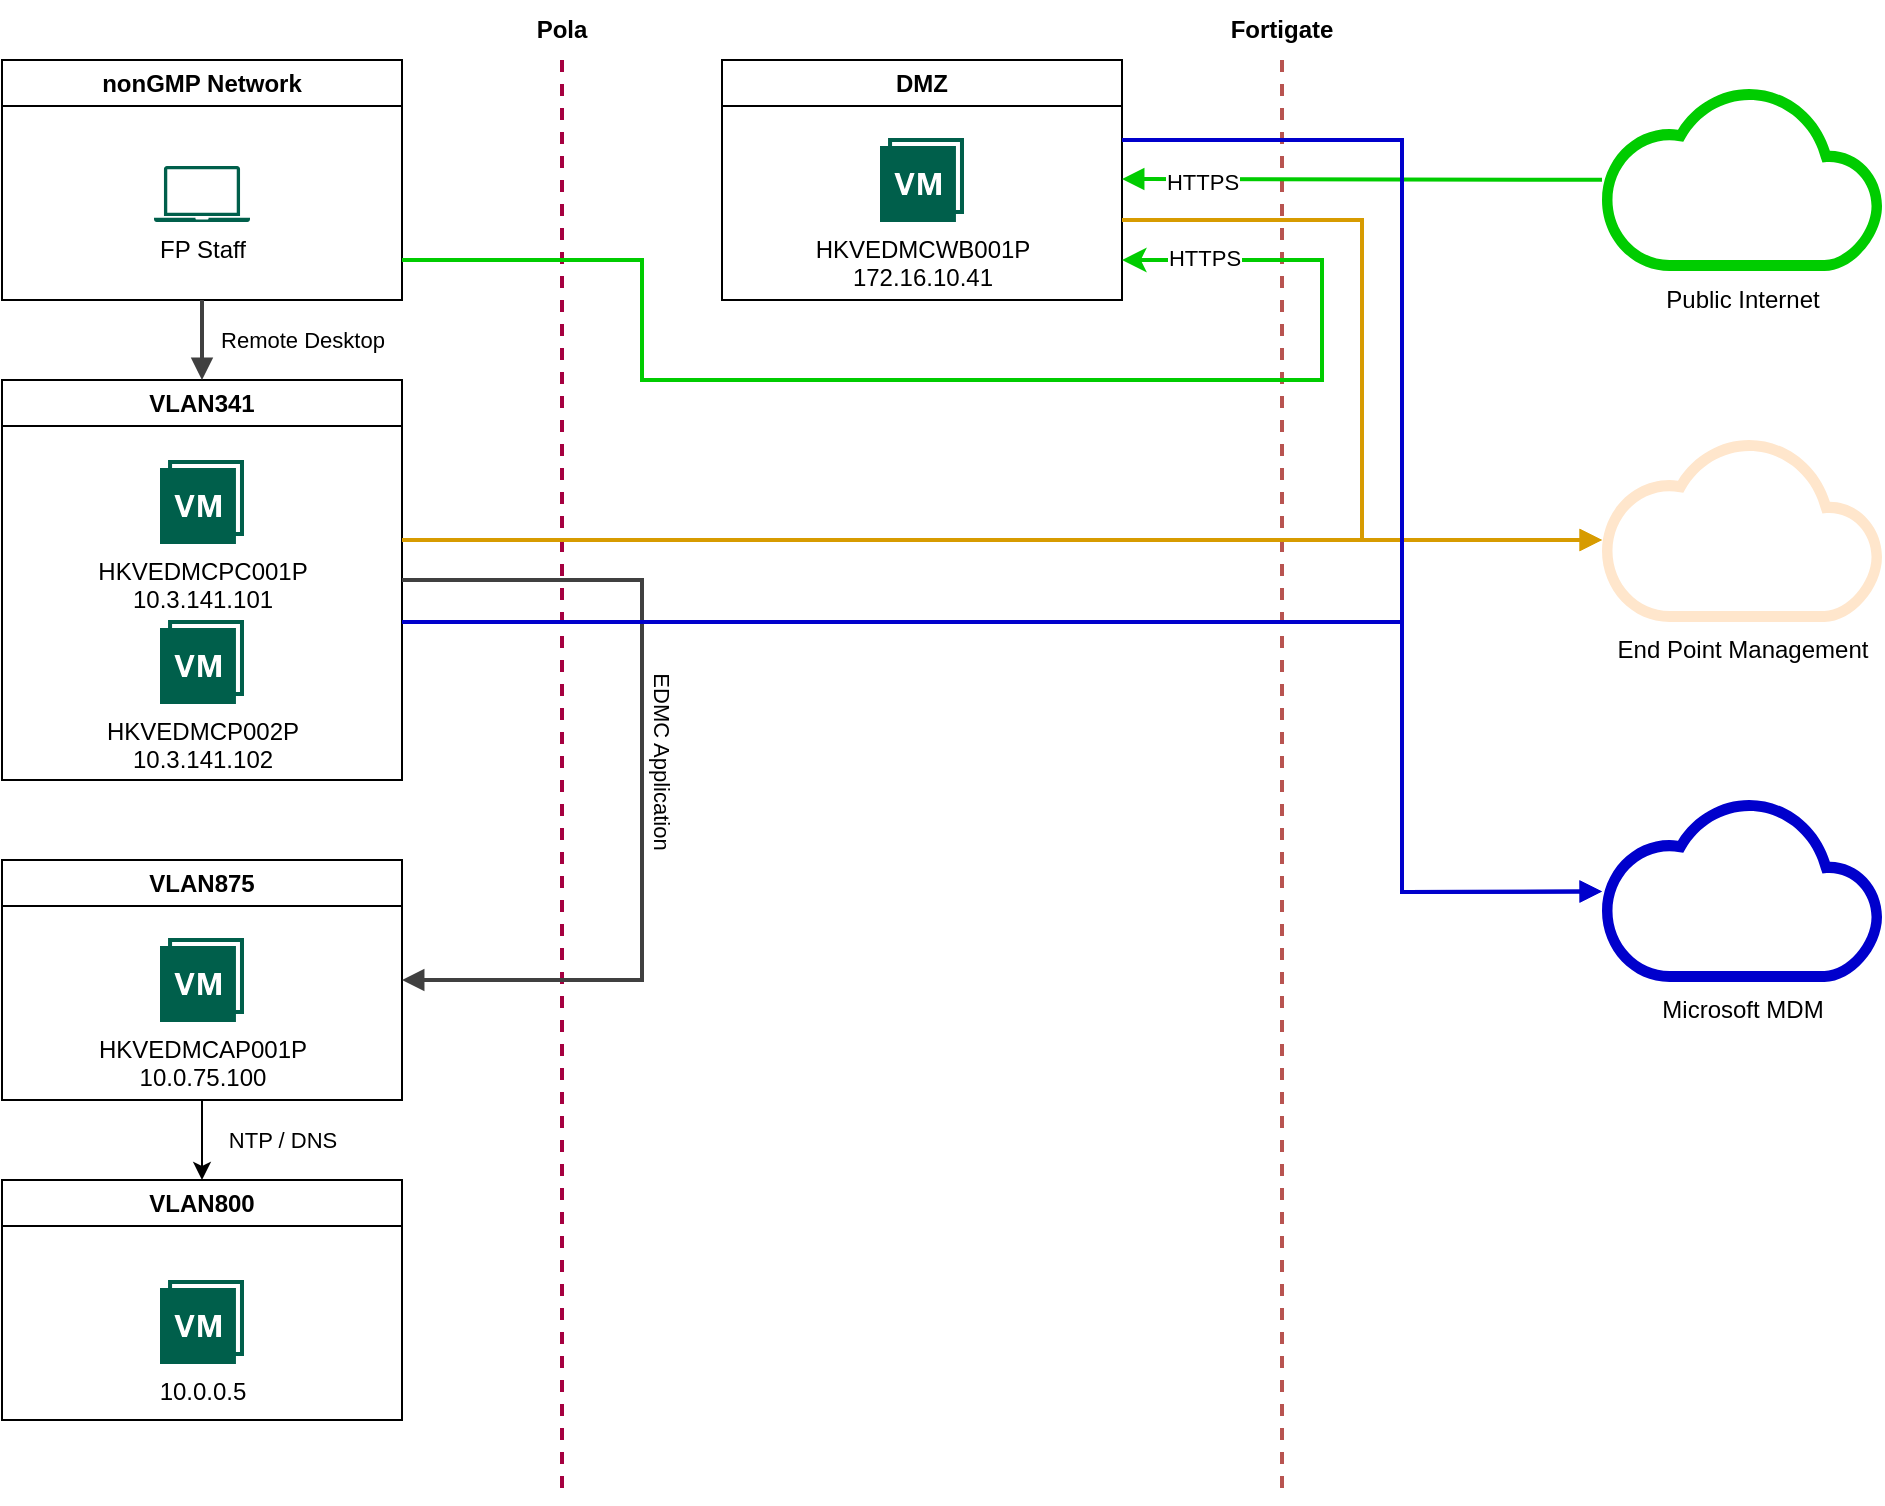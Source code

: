 <mxfile version="28.0.7">
  <diagram name="Page-1" id="hHWHnsxokW3kDAro0Tdl">
    <mxGraphModel dx="1251" dy="660" grid="1" gridSize="10" guides="1" tooltips="1" connect="1" arrows="1" fold="1" page="1" pageScale="1" pageWidth="1169" pageHeight="827" math="0" shadow="0">
      <root>
        <mxCell id="0" />
        <mxCell id="1" parent="0" />
        <mxCell id="1lgSarpmrvdroJrzYnV4-1" value="VLAN875" style="swimlane;whiteSpace=wrap;html=1;" parent="1" vertex="1">
          <mxGeometry x="80" y="440" width="200" height="120" as="geometry" />
        </mxCell>
        <mxCell id="1lgSarpmrvdroJrzYnV4-4" value="HKVEDMCAP001P&lt;div&gt;10.0.75.100&lt;/div&gt;" style="sketch=0;pointerEvents=1;shadow=0;dashed=0;html=1;strokeColor=none;fillColor=#005F4B;labelPosition=center;verticalLabelPosition=bottom;verticalAlign=top;align=center;outlineConnect=0;shape=mxgraph.veeam2.vm_with_a_snapshot;" parent="1lgSarpmrvdroJrzYnV4-1" vertex="1">
          <mxGeometry x="79" y="39" width="42" height="42" as="geometry" />
        </mxCell>
        <mxCell id="1lgSarpmrvdroJrzYnV4-2" value="VLAN341" style="swimlane;whiteSpace=wrap;html=1;" parent="1" vertex="1">
          <mxGeometry x="80" y="200" width="200" height="200" as="geometry" />
        </mxCell>
        <mxCell id="1lgSarpmrvdroJrzYnV4-6" value="HKVEDMCPC001P&lt;div&gt;10.3.141.101&lt;/div&gt;" style="sketch=0;pointerEvents=1;shadow=0;dashed=0;html=1;strokeColor=none;fillColor=#005F4B;labelPosition=center;verticalLabelPosition=bottom;verticalAlign=top;align=center;outlineConnect=0;shape=mxgraph.veeam2.vm_with_a_snapshot;" parent="1lgSarpmrvdroJrzYnV4-2" vertex="1">
          <mxGeometry x="79" y="40" width="42" height="42" as="geometry" />
        </mxCell>
        <mxCell id="1lgSarpmrvdroJrzYnV4-7" value="HKVEDMCP002P&lt;div&gt;10.3.141.102&lt;/div&gt;" style="sketch=0;pointerEvents=1;shadow=0;dashed=0;html=1;strokeColor=none;fillColor=#005F4B;labelPosition=center;verticalLabelPosition=bottom;verticalAlign=top;align=center;outlineConnect=0;shape=mxgraph.veeam2.vm_with_a_snapshot;" parent="1lgSarpmrvdroJrzYnV4-2" vertex="1">
          <mxGeometry x="79" y="120" width="42" height="42" as="geometry" />
        </mxCell>
        <mxCell id="1lgSarpmrvdroJrzYnV4-3" value="DMZ" style="swimlane;whiteSpace=wrap;html=1;" parent="1" vertex="1">
          <mxGeometry x="440" y="40" width="200" height="120" as="geometry" />
        </mxCell>
        <mxCell id="1lgSarpmrvdroJrzYnV4-5" value="HKVEDMCWB001P&lt;div&gt;172.16.10.41&lt;/div&gt;" style="sketch=0;pointerEvents=1;shadow=0;dashed=0;html=1;strokeColor=none;fillColor=#005F4B;labelPosition=center;verticalLabelPosition=bottom;verticalAlign=top;align=center;outlineConnect=0;shape=mxgraph.veeam2.vm_with_a_snapshot;" parent="1lgSarpmrvdroJrzYnV4-3" vertex="1">
          <mxGeometry x="79" y="39" width="42" height="42" as="geometry" />
        </mxCell>
        <mxCell id="1lgSarpmrvdroJrzYnV4-9" value="" style="edgeStyle=none;rounded=0;html=1;jettySize=auto;orthogonalLoop=1;strokeColor=#A50040;strokeWidth=2;fontColor=#000000;jumpStyle=none;endArrow=none;endFill=0;startArrow=none;dashed=1;fillColor=#d80073;" parent="1" edge="1">
          <mxGeometry width="100" relative="1" as="geometry">
            <mxPoint x="360" y="40" as="sourcePoint" />
            <mxPoint x="360" y="760" as="targetPoint" />
          </mxGeometry>
        </mxCell>
        <mxCell id="1lgSarpmrvdroJrzYnV4-10" value="Public Internet" style="sketch=0;pointerEvents=1;shadow=0;dashed=0;html=1;strokeColor=#82b366;fillColor=#00CC00;labelPosition=center;verticalLabelPosition=bottom;verticalAlign=top;align=center;outlineConnect=0;shape=mxgraph.veeam2.cloud;" parent="1" vertex="1">
          <mxGeometry x="880" y="54.5" width="140" height="91" as="geometry" />
        </mxCell>
        <mxCell id="1lgSarpmrvdroJrzYnV4-11" value="" style="edgeStyle=none;rounded=0;html=1;jettySize=auto;orthogonalLoop=1;strokeColor=#b85450;strokeWidth=2;fontColor=#000000;jumpStyle=none;endArrow=none;endFill=0;startArrow=none;dashed=1;fillColor=#f8cecc;" parent="1" edge="1">
          <mxGeometry width="100" relative="1" as="geometry">
            <mxPoint x="720" y="40" as="sourcePoint" />
            <mxPoint x="720" y="760" as="targetPoint" />
          </mxGeometry>
        </mxCell>
        <mxCell id="1lgSarpmrvdroJrzYnV4-12" value="" style="edgeStyle=none;rounded=0;html=1;jettySize=auto;orthogonalLoop=1;strokeColor=#00CC00;strokeWidth=2;fontColor=#000000;jumpStyle=none;endArrow=block;endFill=1;startArrow=none;entryX=1;entryY=0.5;entryDx=0;entryDy=0;" parent="1" source="1lgSarpmrvdroJrzYnV4-10" edge="1">
          <mxGeometry width="100" relative="1" as="geometry">
            <mxPoint x="800" y="100" as="sourcePoint" />
            <mxPoint x="640" y="99.5" as="targetPoint" />
            <Array as="points" />
          </mxGeometry>
        </mxCell>
        <mxCell id="1lgSarpmrvdroJrzYnV4-13" value="HTTPS" style="edgeLabel;html=1;align=center;verticalAlign=middle;resizable=0;points=[];" parent="1lgSarpmrvdroJrzYnV4-12" vertex="1" connectable="0">
          <mxGeometry x="-0.172" y="-1" relative="1" as="geometry">
            <mxPoint x="-101" y="2" as="offset" />
          </mxGeometry>
        </mxCell>
        <mxCell id="1lgSarpmrvdroJrzYnV4-14" value="" style="edgeStyle=none;rounded=0;html=1;jettySize=auto;orthogonalLoop=1;strokeColor=#404040;strokeWidth=2;fontColor=#000000;jumpStyle=none;endArrow=block;endFill=1;startArrow=none;exitX=1;exitY=0.5;exitDx=0;exitDy=0;entryX=1;entryY=0.5;entryDx=0;entryDy=0;" parent="1" source="1lgSarpmrvdroJrzYnV4-2" target="1lgSarpmrvdroJrzYnV4-1" edge="1">
          <mxGeometry width="100" relative="1" as="geometry">
            <mxPoint x="520" y="240" as="sourcePoint" />
            <mxPoint x="520" y="480" as="targetPoint" />
            <Array as="points">
              <mxPoint x="400" y="300" />
              <mxPoint x="400" y="480" />
              <mxPoint x="400" y="500" />
            </Array>
          </mxGeometry>
        </mxCell>
        <mxCell id="1lgSarpmrvdroJrzYnV4-15" value="EDMC Application" style="edgeLabel;html=1;align=center;verticalAlign=middle;resizable=0;points=[];rotation=90;" parent="1lgSarpmrvdroJrzYnV4-14" vertex="1" connectable="0">
          <mxGeometry x="-0.828" y="1" relative="1" as="geometry">
            <mxPoint x="92" y="91" as="offset" />
          </mxGeometry>
        </mxCell>
        <mxCell id="1lgSarpmrvdroJrzYnV4-16" value="nonGMP Network" style="swimlane;whiteSpace=wrap;html=1;" parent="1" vertex="1">
          <mxGeometry x="80" y="40" width="200" height="120" as="geometry" />
        </mxCell>
        <mxCell id="1lgSarpmrvdroJrzYnV4-19" value="FP Staff" style="sketch=0;pointerEvents=1;shadow=0;dashed=0;html=1;strokeColor=none;fillColor=#005F4B;labelPosition=center;verticalLabelPosition=bottom;verticalAlign=top;align=center;outlineConnect=0;shape=mxgraph.veeam2.laptop;" parent="1lgSarpmrvdroJrzYnV4-16" vertex="1">
          <mxGeometry x="76" y="53" width="48" height="28.0" as="geometry" />
        </mxCell>
        <mxCell id="1lgSarpmrvdroJrzYnV4-17" value="" style="edgeStyle=none;rounded=0;html=1;jettySize=auto;orthogonalLoop=1;strokeColor=#404040;strokeWidth=2;fontColor=#000000;jumpStyle=none;endArrow=block;endFill=1;startArrow=none;exitX=0.5;exitY=1;exitDx=0;exitDy=0;entryX=0.5;entryY=0;entryDx=0;entryDy=0;" parent="1" source="1lgSarpmrvdroJrzYnV4-16" target="1lgSarpmrvdroJrzYnV4-2" edge="1">
          <mxGeometry width="100" relative="1" as="geometry">
            <mxPoint x="250" y="280" as="sourcePoint" />
            <mxPoint x="320" y="280" as="targetPoint" />
            <Array as="points" />
          </mxGeometry>
        </mxCell>
        <mxCell id="1lgSarpmrvdroJrzYnV4-18" value="Remote Desktop" style="edgeLabel;html=1;align=center;verticalAlign=middle;resizable=0;points=[];" parent="1lgSarpmrvdroJrzYnV4-17" vertex="1" connectable="0">
          <mxGeometry x="-0.263" y="-2" relative="1" as="geometry">
            <mxPoint x="52" y="5" as="offset" />
          </mxGeometry>
        </mxCell>
        <mxCell id="1lgSarpmrvdroJrzYnV4-20" value="Pola" style="text;html=1;align=center;verticalAlign=middle;whiteSpace=wrap;rounded=0;fontStyle=1" parent="1" vertex="1">
          <mxGeometry x="310" y="10" width="100" height="30" as="geometry" />
        </mxCell>
        <mxCell id="1lgSarpmrvdroJrzYnV4-22" value="Fortigate" style="text;html=1;align=center;verticalAlign=middle;whiteSpace=wrap;rounded=0;fontStyle=1" parent="1" vertex="1">
          <mxGeometry x="670" y="10" width="100" height="30" as="geometry" />
        </mxCell>
        <mxCell id="1lgSarpmrvdroJrzYnV4-23" value="" style="endArrow=classic;html=1;rounded=0;strokeWidth=2;strokeColor=#00CC00;" parent="1" edge="1">
          <mxGeometry width="50" height="50" relative="1" as="geometry">
            <mxPoint x="280" y="140" as="sourcePoint" />
            <mxPoint x="640" y="140" as="targetPoint" />
            <Array as="points">
              <mxPoint x="400" y="140" />
              <mxPoint x="400" y="200" />
              <mxPoint x="740" y="200" />
              <mxPoint x="740" y="140" />
            </Array>
          </mxGeometry>
        </mxCell>
        <mxCell id="1lgSarpmrvdroJrzYnV4-24" value="HTTPS" style="edgeLabel;html=1;align=center;verticalAlign=middle;resizable=0;points=[];" parent="1lgSarpmrvdroJrzYnV4-23" vertex="1" connectable="0">
          <mxGeometry x="0.843" y="-1" relative="1" as="geometry">
            <mxPoint x="-13" as="offset" />
          </mxGeometry>
        </mxCell>
        <mxCell id="1lgSarpmrvdroJrzYnV4-27" value="End Point Management" style="sketch=0;pointerEvents=1;shadow=0;dashed=0;html=1;strokeColor=#d79b00;fillColor=#ffe6cc;labelPosition=center;verticalLabelPosition=bottom;verticalAlign=top;align=center;outlineConnect=0;shape=mxgraph.veeam2.cloud;" parent="1" vertex="1">
          <mxGeometry x="880" y="230" width="140" height="91" as="geometry" />
        </mxCell>
        <mxCell id="1lgSarpmrvdroJrzYnV4-28" value="Microsoft MDM" style="sketch=0;pointerEvents=1;shadow=0;dashed=0;html=1;strokeColor=#b85450;fillColor=#0000CC;labelPosition=center;verticalLabelPosition=bottom;verticalAlign=top;align=center;outlineConnect=0;shape=mxgraph.veeam2.cloud;" parent="1" vertex="1">
          <mxGeometry x="880" y="410" width="140" height="91" as="geometry" />
        </mxCell>
        <mxCell id="1lgSarpmrvdroJrzYnV4-30" value="" style="edgeStyle=none;rounded=0;html=1;jettySize=auto;orthogonalLoop=1;strokeColor=#d79b00;strokeWidth=2;fontColor=#000000;jumpStyle=none;endArrow=block;endFill=1;startArrow=none;fillColor=#ffe6cc;" parent="1" edge="1">
          <mxGeometry width="100" relative="1" as="geometry">
            <mxPoint x="280" y="280" as="sourcePoint" />
            <mxPoint x="880" y="280" as="targetPoint" />
            <Array as="points" />
          </mxGeometry>
        </mxCell>
        <mxCell id="1lgSarpmrvdroJrzYnV4-32" value="" style="edgeStyle=none;rounded=0;html=1;jettySize=auto;orthogonalLoop=1;strokeColor=#d79b00;strokeWidth=2;fontColor=#000000;jumpStyle=none;endArrow=block;endFill=1;startArrow=none;fillColor=#ffe6cc;" parent="1" edge="1">
          <mxGeometry width="100" relative="1" as="geometry">
            <mxPoint x="640" y="120" as="sourcePoint" />
            <mxPoint x="880" y="280" as="targetPoint" />
            <Array as="points">
              <mxPoint x="760" y="120" />
              <mxPoint x="760" y="280" />
            </Array>
          </mxGeometry>
        </mxCell>
        <mxCell id="1lgSarpmrvdroJrzYnV4-33" value="" style="edgeStyle=none;rounded=0;html=1;jettySize=auto;orthogonalLoop=1;strokeColor=#0000CC;strokeWidth=2;fontColor=#000000;jumpStyle=none;endArrow=block;endFill=1;startArrow=none;fillColor=#f8cecc;" parent="1" target="1lgSarpmrvdroJrzYnV4-28" edge="1">
          <mxGeometry width="100" relative="1" as="geometry">
            <mxPoint x="280" y="321" as="sourcePoint" />
            <mxPoint x="870" y="400" as="targetPoint" />
            <Array as="points">
              <mxPoint x="780" y="321" />
              <mxPoint x="780" y="456" />
            </Array>
          </mxGeometry>
        </mxCell>
        <mxCell id="1lgSarpmrvdroJrzYnV4-34" value="" style="edgeStyle=none;rounded=0;html=1;jettySize=auto;orthogonalLoop=1;strokeColor=#0000CC;strokeWidth=2;fontColor=#000000;jumpStyle=none;endArrow=block;endFill=1;startArrow=none;fillColor=#f8cecc;exitX=1;exitY=0.5;exitDx=0;exitDy=0;" parent="1" target="1lgSarpmrvdroJrzYnV4-28" edge="1">
          <mxGeometry width="100" relative="1" as="geometry">
            <mxPoint x="640" y="80" as="sourcePoint" />
            <mxPoint x="1000" y="380" as="targetPoint" />
            <Array as="points">
              <mxPoint x="780" y="80" />
              <mxPoint x="780" y="456" />
            </Array>
          </mxGeometry>
        </mxCell>
        <mxCell id="oMJwZCUIaVvIRo2sdAal-2" value="VLAN800" style="swimlane;whiteSpace=wrap;html=1;" parent="1" vertex="1">
          <mxGeometry x="80" y="600" width="200" height="120" as="geometry" />
        </mxCell>
        <mxCell id="oMJwZCUIaVvIRo2sdAal-3" value="10.0.0.5" style="sketch=0;pointerEvents=1;shadow=0;dashed=0;html=1;strokeColor=none;fillColor=#005F4B;labelPosition=center;verticalLabelPosition=bottom;verticalAlign=top;align=center;outlineConnect=0;shape=mxgraph.veeam2.vm_with_a_snapshot;" parent="oMJwZCUIaVvIRo2sdAal-2" vertex="1">
          <mxGeometry x="79" y="50" width="42" height="42" as="geometry" />
        </mxCell>
        <mxCell id="oMJwZCUIaVvIRo2sdAal-4" value="" style="endArrow=classic;html=1;rounded=0;exitX=0.5;exitY=1;exitDx=0;exitDy=0;entryX=0.5;entryY=0;entryDx=0;entryDy=0;" parent="1" source="1lgSarpmrvdroJrzYnV4-1" target="oMJwZCUIaVvIRo2sdAal-2" edge="1">
          <mxGeometry width="50" height="50" relative="1" as="geometry">
            <mxPoint x="560" y="670" as="sourcePoint" />
            <mxPoint x="610" y="620" as="targetPoint" />
          </mxGeometry>
        </mxCell>
        <mxCell id="oMJwZCUIaVvIRo2sdAal-5" value="NTP / DNS" style="edgeLabel;html=1;align=center;verticalAlign=middle;resizable=0;points=[];" parent="oMJwZCUIaVvIRo2sdAal-4" vertex="1" connectable="0">
          <mxGeometry x="-0.249" y="-2" relative="1" as="geometry">
            <mxPoint x="42" y="5" as="offset" />
          </mxGeometry>
        </mxCell>
      </root>
    </mxGraphModel>
  </diagram>
</mxfile>
